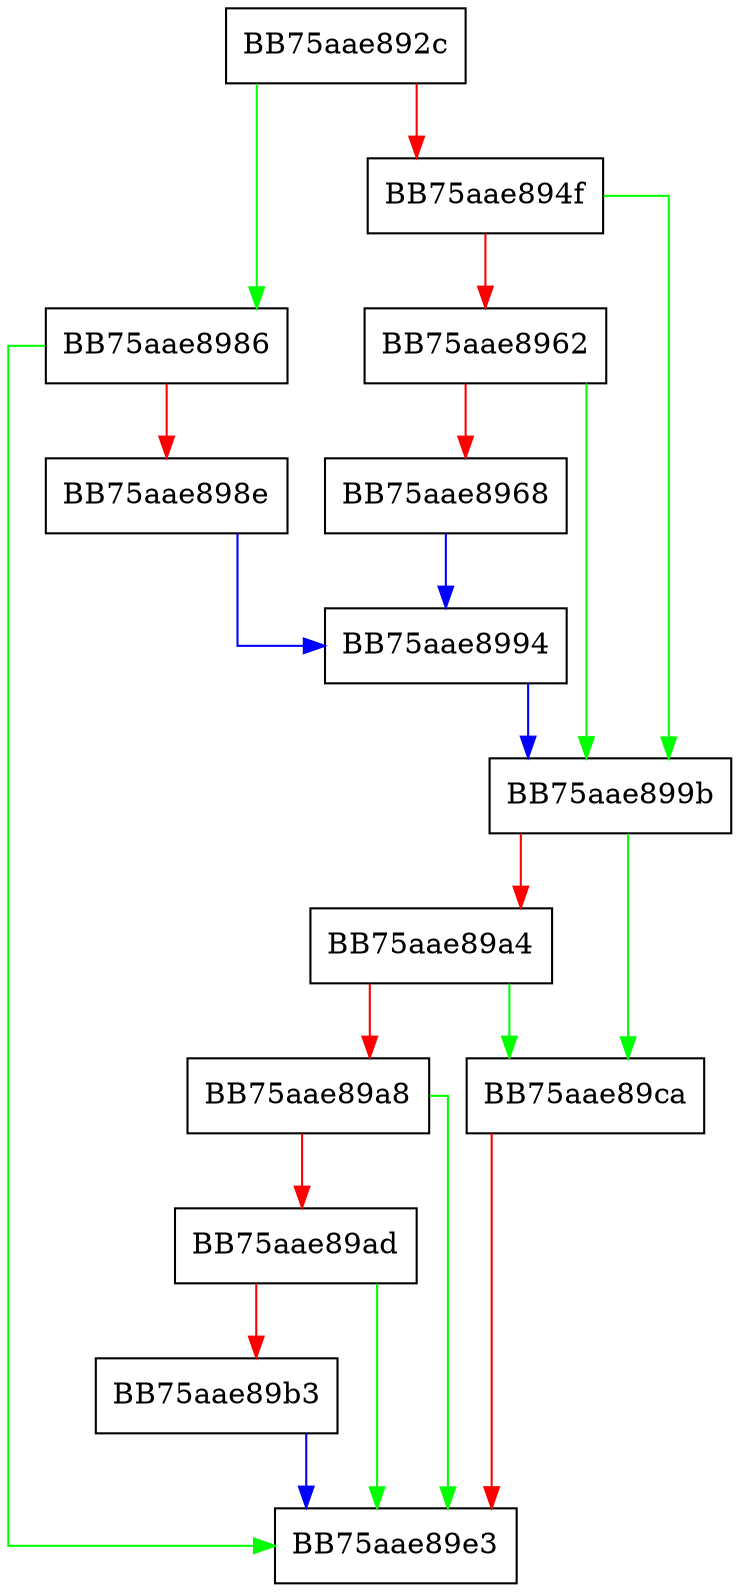 digraph UpdateEngineRingInternal {
  node [shape="box"];
  graph [splines=ortho];
  BB75aae892c -> BB75aae8986 [color="green"];
  BB75aae892c -> BB75aae894f [color="red"];
  BB75aae894f -> BB75aae899b [color="green"];
  BB75aae894f -> BB75aae8962 [color="red"];
  BB75aae8962 -> BB75aae899b [color="green"];
  BB75aae8962 -> BB75aae8968 [color="red"];
  BB75aae8968 -> BB75aae8994 [color="blue"];
  BB75aae8986 -> BB75aae89e3 [color="green"];
  BB75aae8986 -> BB75aae898e [color="red"];
  BB75aae898e -> BB75aae8994 [color="blue"];
  BB75aae8994 -> BB75aae899b [color="blue"];
  BB75aae899b -> BB75aae89ca [color="green"];
  BB75aae899b -> BB75aae89a4 [color="red"];
  BB75aae89a4 -> BB75aae89ca [color="green"];
  BB75aae89a4 -> BB75aae89a8 [color="red"];
  BB75aae89a8 -> BB75aae89e3 [color="green"];
  BB75aae89a8 -> BB75aae89ad [color="red"];
  BB75aae89ad -> BB75aae89e3 [color="green"];
  BB75aae89ad -> BB75aae89b3 [color="red"];
  BB75aae89b3 -> BB75aae89e3 [color="blue"];
  BB75aae89ca -> BB75aae89e3 [color="red"];
}